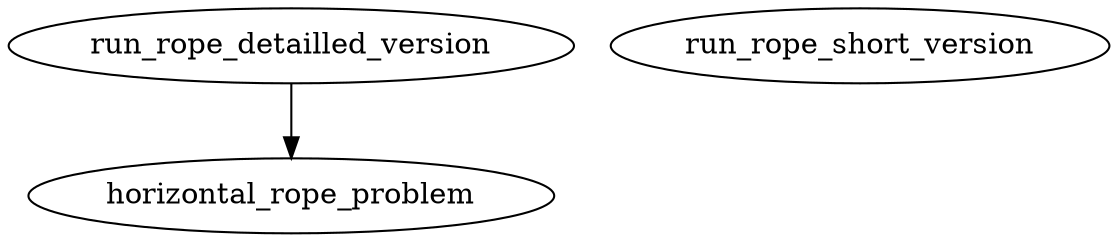 /* Created by mdot for Matlab */
digraph m2html {
  run_rope_detailled_version -> horizontal_rope_problem;

  horizontal_rope_problem [URL="horizontal_rope_problem.html"];
  run_rope_detailled_version [URL="run_rope_detailled_version.html"];
  run_rope_short_version [URL="run_rope_short_version.html"];
}